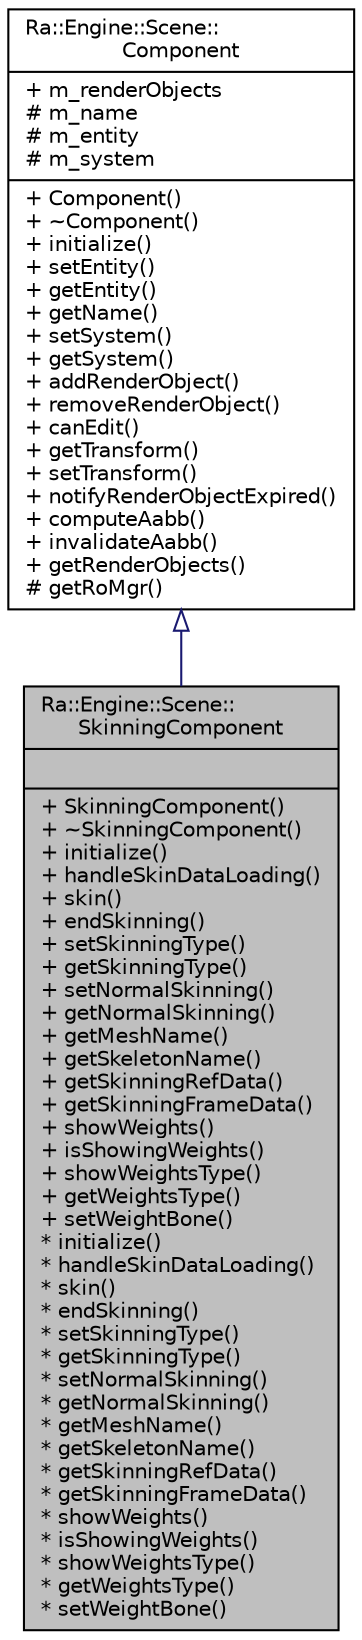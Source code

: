 digraph "Ra::Engine::Scene::SkinningComponent"
{
 // INTERACTIVE_SVG=YES
 // LATEX_PDF_SIZE
  edge [fontname="Helvetica",fontsize="10",labelfontname="Helvetica",labelfontsize="10"];
  node [fontname="Helvetica",fontsize="10",shape=record];
  Node1 [label="{Ra::Engine::Scene::\lSkinningComponent\n||+ SkinningComponent()\l+ ~SkinningComponent()\l+ initialize()\l+ handleSkinDataLoading()\l+ skin()\l+ endSkinning()\l+ setSkinningType()\l+ getSkinningType()\l+ setNormalSkinning()\l+ getNormalSkinning()\l+ getMeshName()\l+ getSkeletonName()\l+ getSkinningRefData()\l+ getSkinningFrameData()\l+ showWeights()\l+ isShowingWeights()\l+ showWeightsType()\l+ getWeightsType()\l+ setWeightBone()\l* initialize()\l* handleSkinDataLoading()\l* skin()\l* endSkinning()\l* setSkinningType()\l* getSkinningType()\l* setNormalSkinning()\l* getNormalSkinning()\l* getMeshName()\l* getSkeletonName()\l* getSkinningRefData()\l* getSkinningFrameData()\l* showWeights()\l* isShowingWeights()\l* showWeightsType()\l* getWeightsType()\l* setWeightBone()\l}",height=0.2,width=0.4,color="black", fillcolor="grey75", style="filled", fontcolor="black",tooltip="The SkinningComponent class is responsible for applying Geometric Skinning Methods on an animated obj..."];
  Node2 -> Node1 [dir="back",color="midnightblue",fontsize="10",style="solid",arrowtail="onormal",fontname="Helvetica"];
  Node2 [label="{Ra::Engine::Scene::\lComponent\n|+ m_renderObjects\l# m_name\l# m_entity\l# m_system\l|+ Component()\l+ ~Component()\l+ initialize()\l+ setEntity()\l+ getEntity()\l+ getName()\l+ setSystem()\l+ getSystem()\l+ addRenderObject()\l+ removeRenderObject()\l+ canEdit()\l+ getTransform()\l+ setTransform()\l+ notifyRenderObjectExpired()\l+ computeAabb()\l+ invalidateAabb()\l+ getRenderObjects()\l# getRoMgr()\l}",height=0.2,width=0.4,color="black", fillcolor="white", style="filled",URL="$classRa_1_1Engine_1_1Scene_1_1Component.html",tooltip="A component is an element that can be updated by a system. It is also linked to some other components..."];
}
